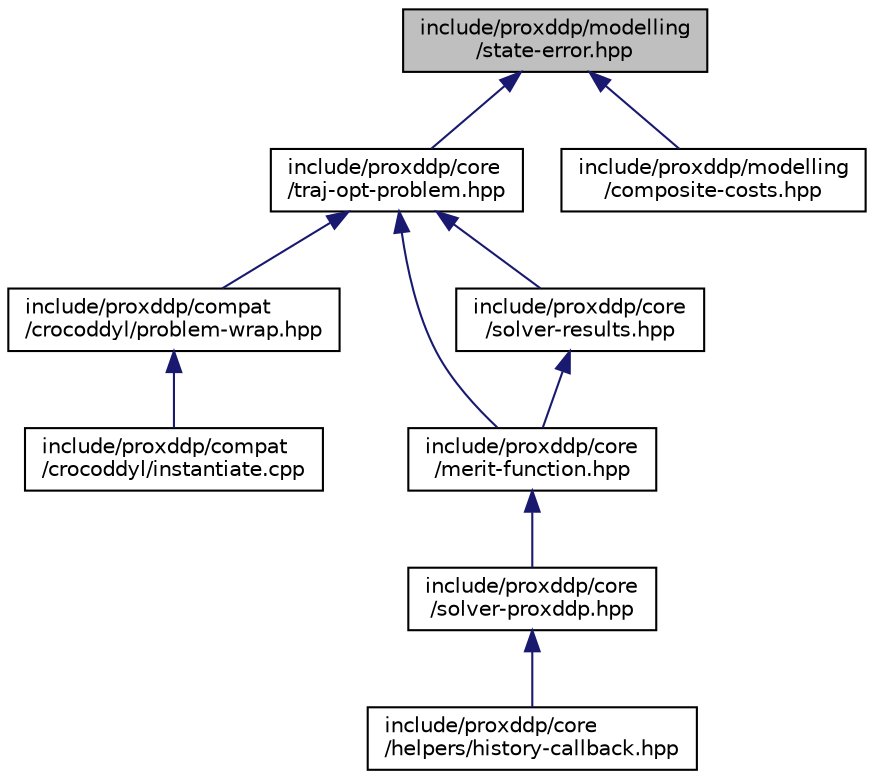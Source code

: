 digraph "include/proxddp/modelling/state-error.hpp"
{
 // LATEX_PDF_SIZE
  bgcolor="transparent";
  edge [fontname="Helvetica",fontsize="10",labelfontname="Helvetica",labelfontsize="10"];
  node [fontname="Helvetica",fontsize="10",shape=record];
  Node1 [label="include/proxddp/modelling\l/state-error.hpp",height=0.2,width=0.4,color="black", fillcolor="grey75", style="filled", fontcolor="black",tooltip=" "];
  Node1 -> Node2 [dir="back",color="midnightblue",fontsize="10",style="solid",fontname="Helvetica"];
  Node2 [label="include/proxddp/core\l/traj-opt-problem.hpp",height=0.2,width=0.4,color="black",URL="$traj-opt-problem_8hpp.html",tooltip=" "];
  Node2 -> Node3 [dir="back",color="midnightblue",fontsize="10",style="solid",fontname="Helvetica"];
  Node3 [label="include/proxddp/compat\l/crocoddyl/problem-wrap.hpp",height=0.2,width=0.4,color="black",URL="$problem-wrap_8hpp.html",tooltip=" "];
  Node3 -> Node4 [dir="back",color="midnightblue",fontsize="10",style="solid",fontname="Helvetica"];
  Node4 [label="include/proxddp/compat\l/crocoddyl/instantiate.cpp",height=0.2,width=0.4,color="black",URL="$instantiate_8cpp.html",tooltip=" "];
  Node2 -> Node5 [dir="back",color="midnightblue",fontsize="10",style="solid",fontname="Helvetica"];
  Node5 [label="include/proxddp/core\l/merit-function.hpp",height=0.2,width=0.4,color="black",URL="$merit-function_8hpp.html",tooltip=" "];
  Node5 -> Node6 [dir="back",color="midnightblue",fontsize="10",style="solid",fontname="Helvetica"];
  Node6 [label="include/proxddp/core\l/solver-proxddp.hpp",height=0.2,width=0.4,color="black",URL="$solver-proxddp_8hpp.html",tooltip="Definitions for the proximal trajectory optimization algorithm."];
  Node6 -> Node7 [dir="back",color="midnightblue",fontsize="10",style="solid",fontname="Helvetica"];
  Node7 [label="include/proxddp/core\l/helpers/history-callback.hpp",height=0.2,width=0.4,color="black",URL="$history-callback_8hpp.html",tooltip=" "];
  Node2 -> Node8 [dir="back",color="midnightblue",fontsize="10",style="solid",fontname="Helvetica"];
  Node8 [label="include/proxddp/core\l/solver-results.hpp",height=0.2,width=0.4,color="black",URL="$solver-results_8hpp.html",tooltip=" "];
  Node8 -> Node5 [dir="back",color="midnightblue",fontsize="10",style="solid",fontname="Helvetica"];
  Node1 -> Node9 [dir="back",color="midnightblue",fontsize="10",style="solid",fontname="Helvetica"];
  Node9 [label="include/proxddp/modelling\l/composite-costs.hpp",height=0.2,width=0.4,color="black",URL="$composite-costs_8hpp.html",tooltip=" "];
}
